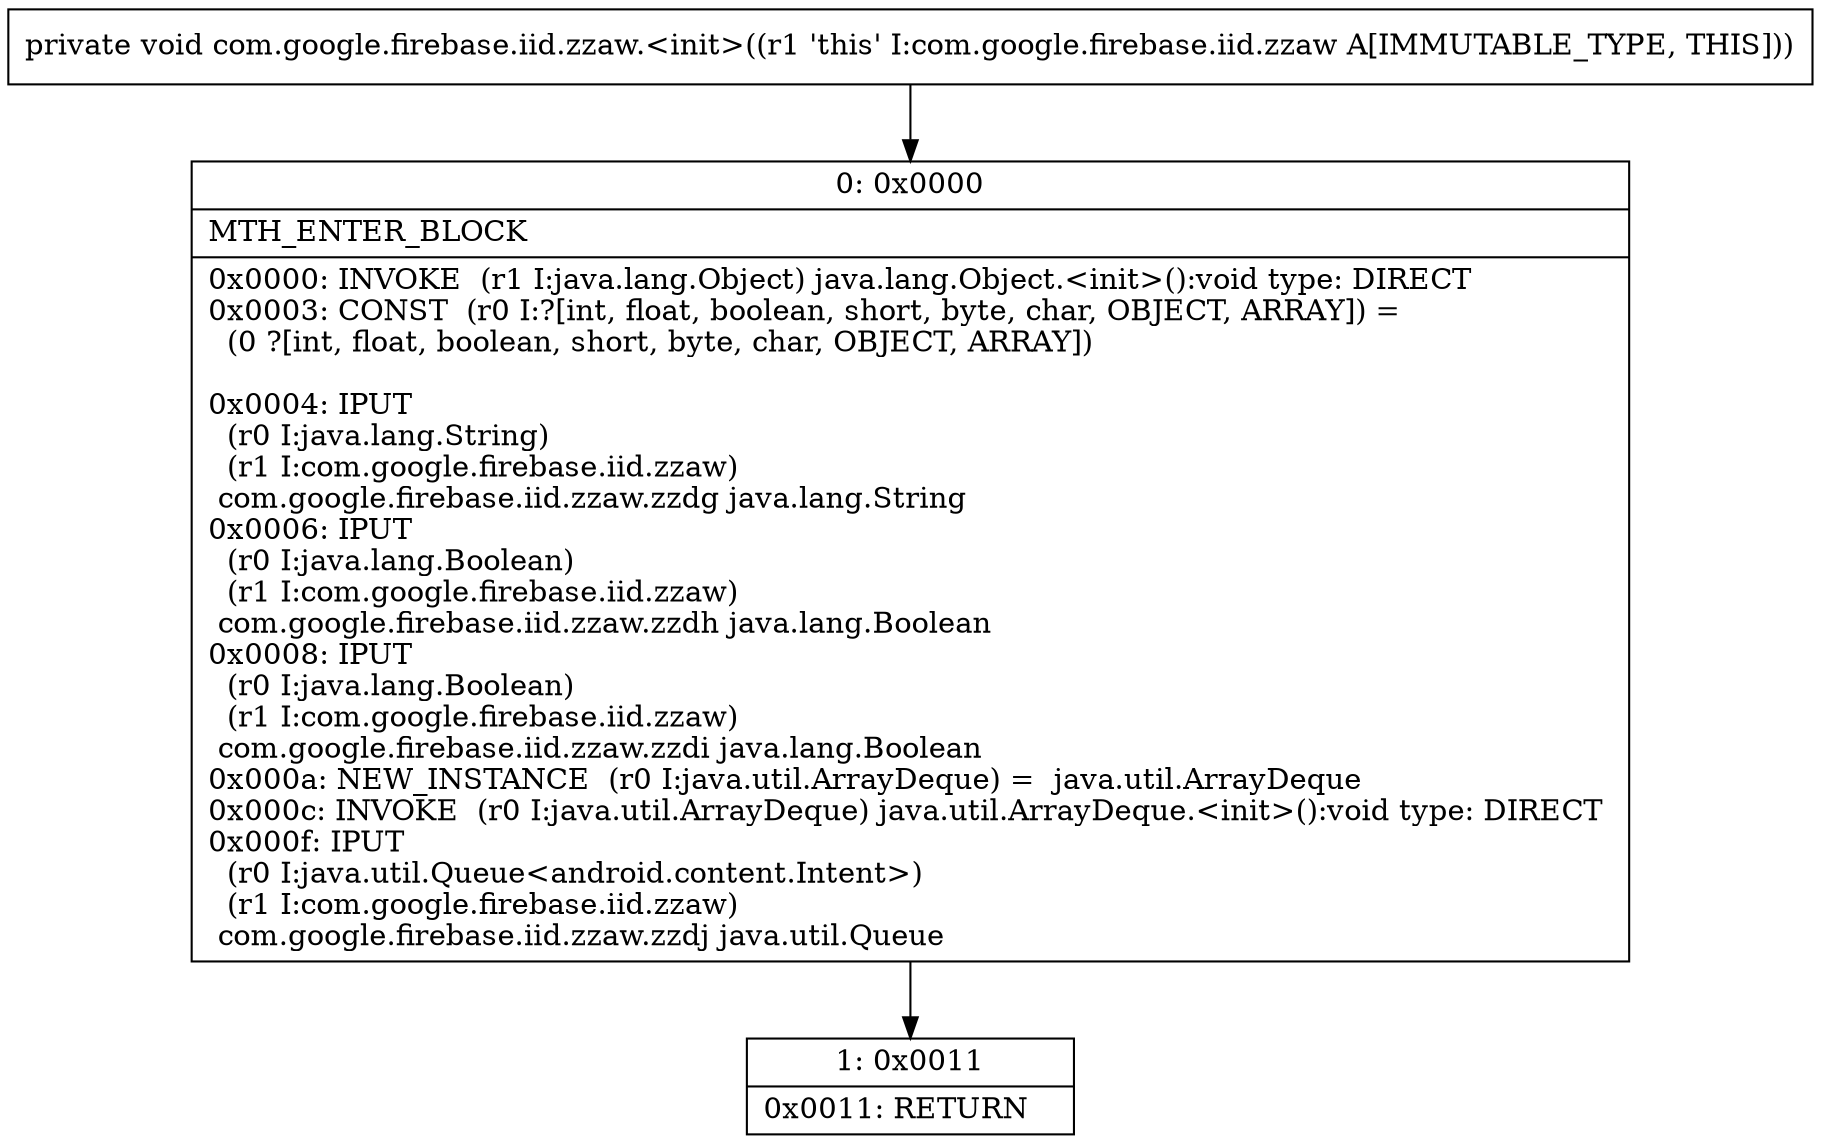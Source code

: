 digraph "CFG forcom.google.firebase.iid.zzaw.\<init\>()V" {
Node_0 [shape=record,label="{0\:\ 0x0000|MTH_ENTER_BLOCK\l|0x0000: INVOKE  (r1 I:java.lang.Object) java.lang.Object.\<init\>():void type: DIRECT \l0x0003: CONST  (r0 I:?[int, float, boolean, short, byte, char, OBJECT, ARRAY]) = \l  (0 ?[int, float, boolean, short, byte, char, OBJECT, ARRAY])\l \l0x0004: IPUT  \l  (r0 I:java.lang.String)\l  (r1 I:com.google.firebase.iid.zzaw)\l com.google.firebase.iid.zzaw.zzdg java.lang.String \l0x0006: IPUT  \l  (r0 I:java.lang.Boolean)\l  (r1 I:com.google.firebase.iid.zzaw)\l com.google.firebase.iid.zzaw.zzdh java.lang.Boolean \l0x0008: IPUT  \l  (r0 I:java.lang.Boolean)\l  (r1 I:com.google.firebase.iid.zzaw)\l com.google.firebase.iid.zzaw.zzdi java.lang.Boolean \l0x000a: NEW_INSTANCE  (r0 I:java.util.ArrayDeque) =  java.util.ArrayDeque \l0x000c: INVOKE  (r0 I:java.util.ArrayDeque) java.util.ArrayDeque.\<init\>():void type: DIRECT \l0x000f: IPUT  \l  (r0 I:java.util.Queue\<android.content.Intent\>)\l  (r1 I:com.google.firebase.iid.zzaw)\l com.google.firebase.iid.zzaw.zzdj java.util.Queue \l}"];
Node_1 [shape=record,label="{1\:\ 0x0011|0x0011: RETURN   \l}"];
MethodNode[shape=record,label="{private void com.google.firebase.iid.zzaw.\<init\>((r1 'this' I:com.google.firebase.iid.zzaw A[IMMUTABLE_TYPE, THIS])) }"];
MethodNode -> Node_0;
Node_0 -> Node_1;
}

